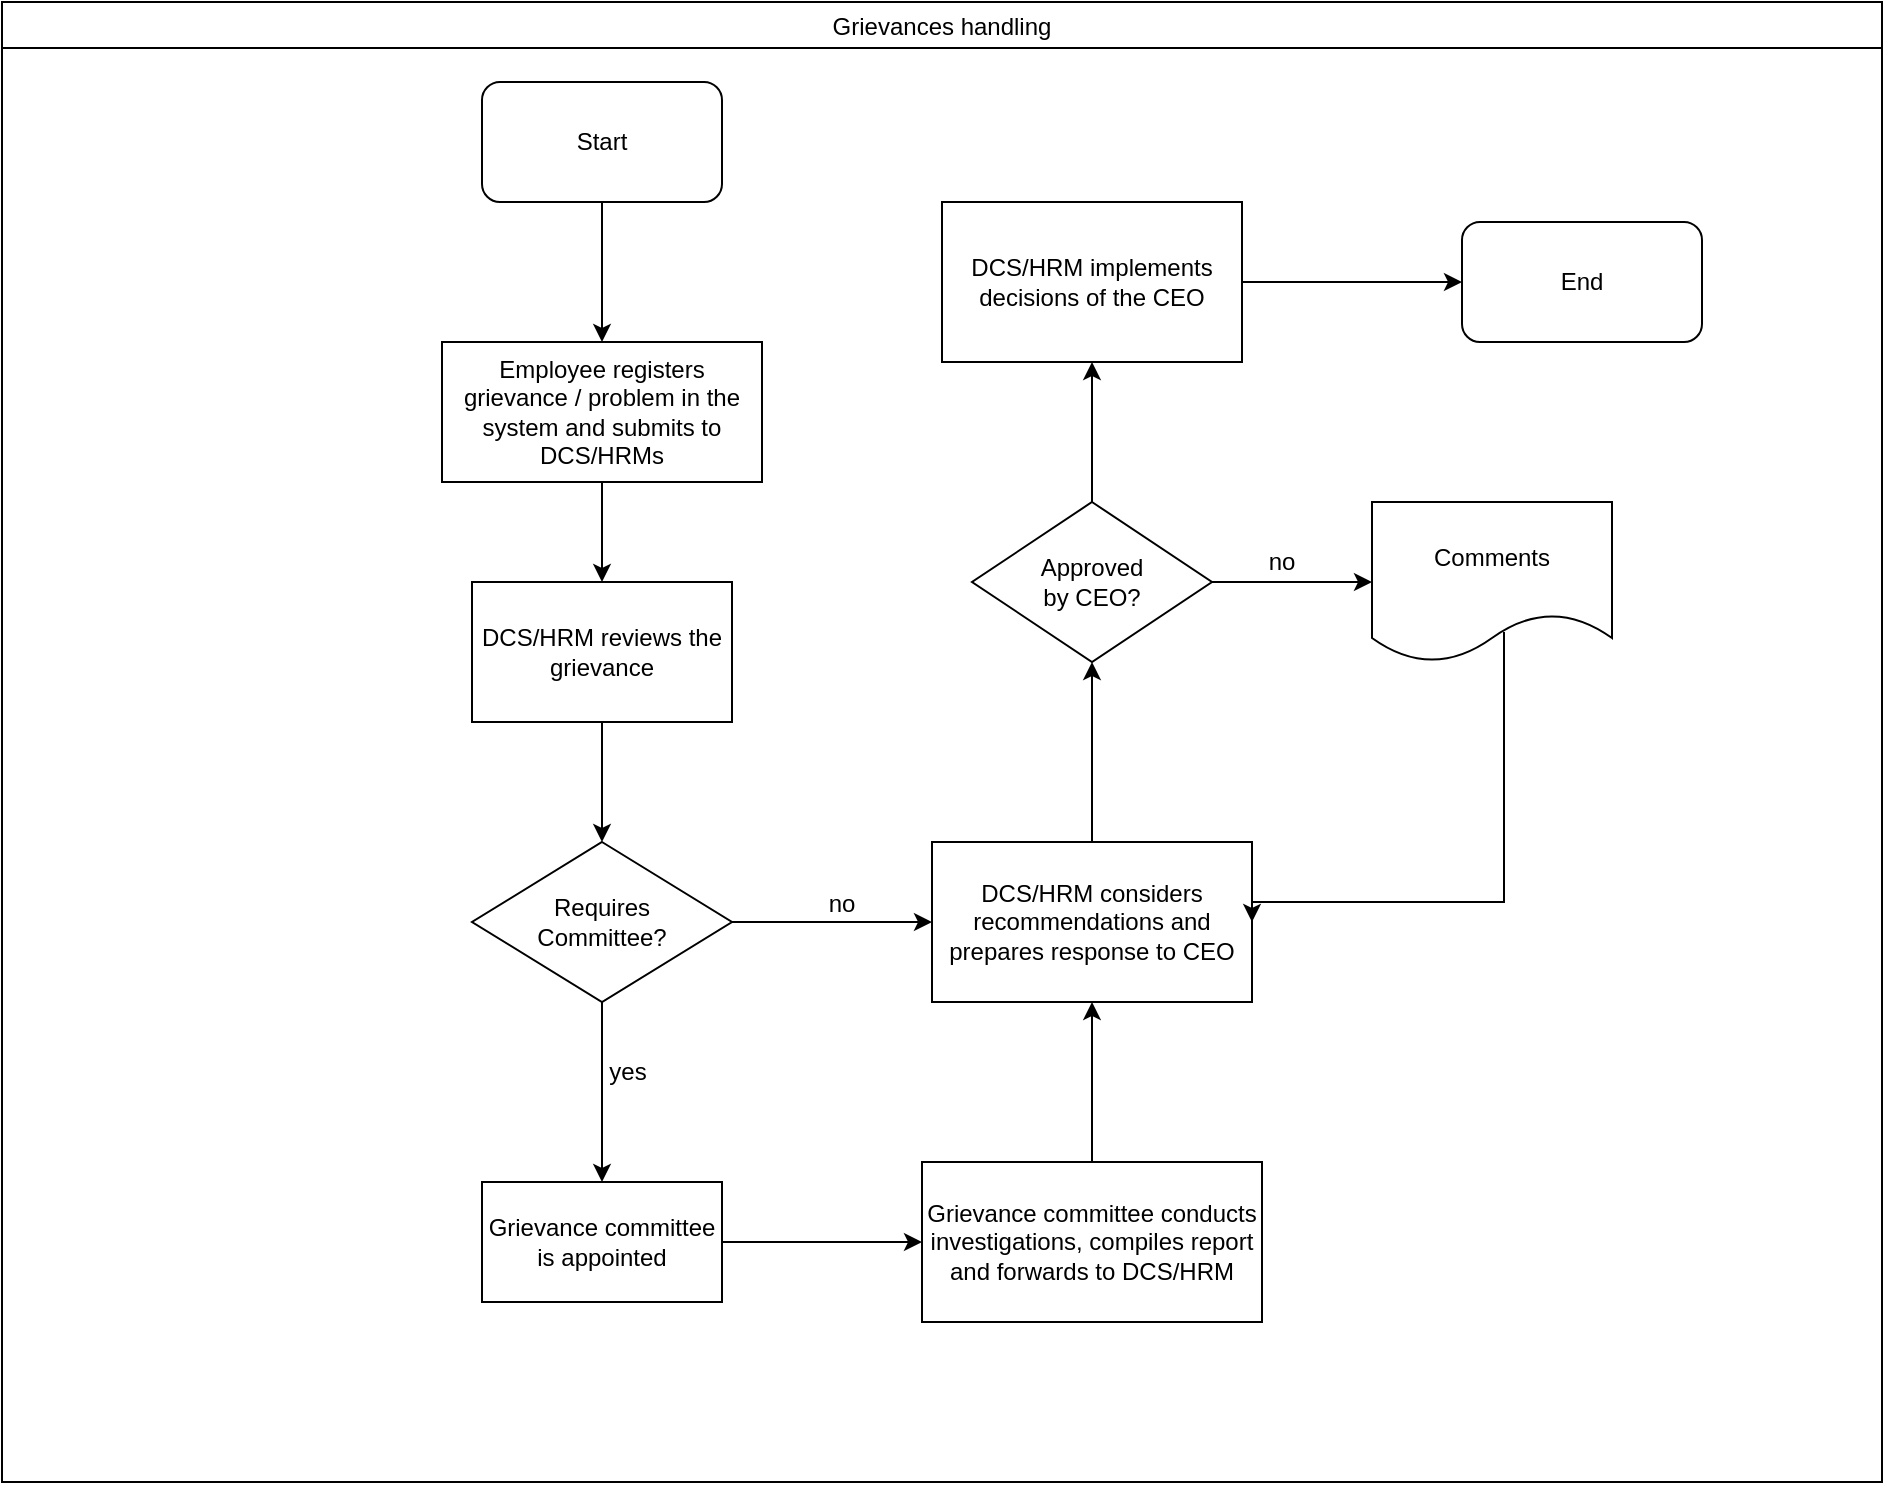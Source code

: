 <mxfile version="14.9.3" type="github">
  <diagram id="RBxbnGtT7s4qhol64Fa-" name="Page-1">
    <mxGraphModel dx="1038" dy="508" grid="1" gridSize="10" guides="1" tooltips="1" connect="1" arrows="1" fold="1" page="1" pageScale="1" pageWidth="1169" pageHeight="827" math="0" shadow="0">
      <root>
        <mxCell id="0" />
        <mxCell id="1" parent="0" />
        <mxCell id="Du5uzGh4PVikDXq3MupA-1" value="Grievances handling" style="swimlane;fontStyle=0" vertex="1" parent="1">
          <mxGeometry x="10" y="10" width="940" height="740" as="geometry" />
        </mxCell>
        <mxCell id="Du5uzGh4PVikDXq3MupA-2" value="Start" style="rounded=1;whiteSpace=wrap;html=1;" vertex="1" parent="Du5uzGh4PVikDXq3MupA-1">
          <mxGeometry x="240" y="40" width="120" height="60" as="geometry" />
        </mxCell>
        <mxCell id="Du5uzGh4PVikDXq3MupA-7" value="" style="edgeStyle=orthogonalEdgeStyle;rounded=0;orthogonalLoop=1;jettySize=auto;html=1;" edge="1" parent="Du5uzGh4PVikDXq3MupA-1" source="Du5uzGh4PVikDXq3MupA-5" target="Du5uzGh4PVikDXq3MupA-6">
          <mxGeometry relative="1" as="geometry" />
        </mxCell>
        <mxCell id="Du5uzGh4PVikDXq3MupA-5" value="&lt;span lang=&quot;EN-GB&quot;&gt;Employee registers grievance / problem in the system and submits to DCS/HRMs&lt;/span&gt;" style="rounded=0;whiteSpace=wrap;html=1;" vertex="1" parent="Du5uzGh4PVikDXq3MupA-1">
          <mxGeometry x="220" y="170" width="160" height="70" as="geometry" />
        </mxCell>
        <mxCell id="Du5uzGh4PVikDXq3MupA-4" value="" style="edgeStyle=orthogonalEdgeStyle;rounded=0;orthogonalLoop=1;jettySize=auto;html=1;" edge="1" parent="Du5uzGh4PVikDXq3MupA-1" source="Du5uzGh4PVikDXq3MupA-2" target="Du5uzGh4PVikDXq3MupA-5">
          <mxGeometry relative="1" as="geometry">
            <mxPoint x="300" y="180" as="targetPoint" />
          </mxGeometry>
        </mxCell>
        <mxCell id="Du5uzGh4PVikDXq3MupA-9" value="" style="edgeStyle=orthogonalEdgeStyle;rounded=0;orthogonalLoop=1;jettySize=auto;html=1;" edge="1" parent="Du5uzGh4PVikDXq3MupA-1" source="Du5uzGh4PVikDXq3MupA-6" target="Du5uzGh4PVikDXq3MupA-8">
          <mxGeometry relative="1" as="geometry" />
        </mxCell>
        <mxCell id="Du5uzGh4PVikDXq3MupA-6" value="&lt;span lang=&quot;EN-GB&quot;&gt;DCS/HRM reviews the grievance &lt;br&gt;&lt;/span&gt;" style="whiteSpace=wrap;html=1;rounded=0;" vertex="1" parent="Du5uzGh4PVikDXq3MupA-1">
          <mxGeometry x="235" y="290" width="130" height="70" as="geometry" />
        </mxCell>
        <mxCell id="Du5uzGh4PVikDXq3MupA-11" value="" style="edgeStyle=orthogonalEdgeStyle;rounded=0;orthogonalLoop=1;jettySize=auto;html=1;" edge="1" parent="Du5uzGh4PVikDXq3MupA-1" source="Du5uzGh4PVikDXq3MupA-8" target="Du5uzGh4PVikDXq3MupA-10">
          <mxGeometry relative="1" as="geometry" />
        </mxCell>
        <mxCell id="Du5uzGh4PVikDXq3MupA-31" value="" style="edgeStyle=orthogonalEdgeStyle;rounded=0;orthogonalLoop=1;jettySize=auto;html=1;" edge="1" parent="Du5uzGh4PVikDXq3MupA-1" source="Du5uzGh4PVikDXq3MupA-8" target="Du5uzGh4PVikDXq3MupA-16">
          <mxGeometry relative="1" as="geometry" />
        </mxCell>
        <mxCell id="Du5uzGh4PVikDXq3MupA-8" value="&lt;div&gt;Requires&lt;/div&gt;&lt;div&gt;Committee?&lt;br&gt;&lt;/div&gt;" style="rhombus;whiteSpace=wrap;html=1;rounded=0;" vertex="1" parent="Du5uzGh4PVikDXq3MupA-1">
          <mxGeometry x="235" y="420" width="130" height="80" as="geometry" />
        </mxCell>
        <mxCell id="Du5uzGh4PVikDXq3MupA-15" value="" style="edgeStyle=orthogonalEdgeStyle;rounded=0;orthogonalLoop=1;jettySize=auto;html=1;" edge="1" parent="Du5uzGh4PVikDXq3MupA-1" source="Du5uzGh4PVikDXq3MupA-10" target="Du5uzGh4PVikDXq3MupA-14">
          <mxGeometry relative="1" as="geometry" />
        </mxCell>
        <mxCell id="Du5uzGh4PVikDXq3MupA-10" value="Grievance committee is appointed" style="whiteSpace=wrap;html=1;rounded=0;" vertex="1" parent="Du5uzGh4PVikDXq3MupA-1">
          <mxGeometry x="240" y="590" width="120" height="60" as="geometry" />
        </mxCell>
        <mxCell id="Du5uzGh4PVikDXq3MupA-12" value="yes" style="text;html=1;strokeColor=none;fillColor=none;align=center;verticalAlign=middle;whiteSpace=wrap;rounded=0;" vertex="1" parent="Du5uzGh4PVikDXq3MupA-1">
          <mxGeometry x="293" y="525" width="40" height="20" as="geometry" />
        </mxCell>
        <mxCell id="Du5uzGh4PVikDXq3MupA-17" value="" style="edgeStyle=orthogonalEdgeStyle;rounded=0;orthogonalLoop=1;jettySize=auto;html=1;" edge="1" parent="Du5uzGh4PVikDXq3MupA-1" source="Du5uzGh4PVikDXq3MupA-14" target="Du5uzGh4PVikDXq3MupA-16">
          <mxGeometry relative="1" as="geometry" />
        </mxCell>
        <mxCell id="Du5uzGh4PVikDXq3MupA-14" value="&lt;span lang=&quot;EN-GB&quot;&gt;Grievance committee conducts investigations, compiles report and forwards to DCS/HRM&lt;/span&gt;" style="rounded=0;whiteSpace=wrap;html=1;" vertex="1" parent="Du5uzGh4PVikDXq3MupA-1">
          <mxGeometry x="460" y="580" width="170" height="80" as="geometry" />
        </mxCell>
        <mxCell id="Du5uzGh4PVikDXq3MupA-19" value="" style="edgeStyle=orthogonalEdgeStyle;rounded=0;orthogonalLoop=1;jettySize=auto;html=1;" edge="1" parent="Du5uzGh4PVikDXq3MupA-1" source="Du5uzGh4PVikDXq3MupA-16" target="Du5uzGh4PVikDXq3MupA-18">
          <mxGeometry relative="1" as="geometry" />
        </mxCell>
        <mxCell id="Du5uzGh4PVikDXq3MupA-16" value="&lt;span lang=&quot;EN-GB&quot;&gt;DCS/HRM considers recommendations and prepares response to CEO&lt;/span&gt;" style="whiteSpace=wrap;html=1;rounded=0;" vertex="1" parent="Du5uzGh4PVikDXq3MupA-1">
          <mxGeometry x="465" y="420" width="160" height="80" as="geometry" />
        </mxCell>
        <mxCell id="Du5uzGh4PVikDXq3MupA-21" value="" style="edgeStyle=orthogonalEdgeStyle;rounded=0;orthogonalLoop=1;jettySize=auto;html=1;" edge="1" parent="Du5uzGh4PVikDXq3MupA-1" source="Du5uzGh4PVikDXq3MupA-18" target="Du5uzGh4PVikDXq3MupA-20">
          <mxGeometry relative="1" as="geometry" />
        </mxCell>
        <mxCell id="Du5uzGh4PVikDXq3MupA-26" value="" style="edgeStyle=orthogonalEdgeStyle;rounded=0;orthogonalLoop=1;jettySize=auto;html=1;" edge="1" parent="Du5uzGh4PVikDXq3MupA-1" source="Du5uzGh4PVikDXq3MupA-18" target="Du5uzGh4PVikDXq3MupA-25">
          <mxGeometry relative="1" as="geometry" />
        </mxCell>
        <mxCell id="Du5uzGh4PVikDXq3MupA-18" value="&lt;div&gt;Approved &lt;br&gt;&lt;/div&gt;&lt;div&gt;by CEO?&lt;/div&gt;" style="rhombus;whiteSpace=wrap;html=1;rounded=0;" vertex="1" parent="Du5uzGh4PVikDXq3MupA-1">
          <mxGeometry x="485" y="250" width="120" height="80" as="geometry" />
        </mxCell>
        <mxCell id="Du5uzGh4PVikDXq3MupA-23" value="" style="edgeStyle=orthogonalEdgeStyle;rounded=0;orthogonalLoop=1;jettySize=auto;html=1;entryX=1;entryY=0.5;entryDx=0;entryDy=0;exitX=0.55;exitY=0.813;exitDx=0;exitDy=0;exitPerimeter=0;" edge="1" parent="Du5uzGh4PVikDXq3MupA-1" source="Du5uzGh4PVikDXq3MupA-20" target="Du5uzGh4PVikDXq3MupA-16">
          <mxGeometry relative="1" as="geometry">
            <mxPoint x="745" y="420" as="targetPoint" />
            <Array as="points">
              <mxPoint x="751" y="450" />
            </Array>
          </mxGeometry>
        </mxCell>
        <mxCell id="Du5uzGh4PVikDXq3MupA-20" value="Comments" style="shape=document;whiteSpace=wrap;html=1;boundedLbl=1;rounded=0;" vertex="1" parent="Du5uzGh4PVikDXq3MupA-1">
          <mxGeometry x="685" y="250" width="120" height="80" as="geometry" />
        </mxCell>
        <mxCell id="Du5uzGh4PVikDXq3MupA-24" value="no" style="text;html=1;strokeColor=none;fillColor=none;align=center;verticalAlign=middle;whiteSpace=wrap;rounded=0;" vertex="1" parent="Du5uzGh4PVikDXq3MupA-1">
          <mxGeometry x="620" y="270" width="40" height="20" as="geometry" />
        </mxCell>
        <mxCell id="Du5uzGh4PVikDXq3MupA-25" value="&lt;span lang=&quot;EN-GB&quot;&gt;DCS/HRM implements decisions of the CEO &lt;/span&gt;" style="whiteSpace=wrap;html=1;rounded=0;" vertex="1" parent="Du5uzGh4PVikDXq3MupA-1">
          <mxGeometry x="470" y="100" width="150" height="80" as="geometry" />
        </mxCell>
        <mxCell id="Du5uzGh4PVikDXq3MupA-29" value="End" style="rounded=1;whiteSpace=wrap;html=1;" vertex="1" parent="Du5uzGh4PVikDXq3MupA-1">
          <mxGeometry x="730" y="110" width="120" height="60" as="geometry" />
        </mxCell>
        <mxCell id="Du5uzGh4PVikDXq3MupA-28" value="" style="edgeStyle=orthogonalEdgeStyle;rounded=0;orthogonalLoop=1;jettySize=auto;html=1;entryX=0;entryY=0.5;entryDx=0;entryDy=0;" edge="1" parent="Du5uzGh4PVikDXq3MupA-1" source="Du5uzGh4PVikDXq3MupA-25" target="Du5uzGh4PVikDXq3MupA-29">
          <mxGeometry relative="1" as="geometry">
            <mxPoint x="715" y="140" as="targetPoint" />
          </mxGeometry>
        </mxCell>
        <mxCell id="Du5uzGh4PVikDXq3MupA-32" value="no" style="text;html=1;strokeColor=none;fillColor=none;align=center;verticalAlign=middle;whiteSpace=wrap;rounded=0;" vertex="1" parent="1">
          <mxGeometry x="410" y="451" width="40" height="20" as="geometry" />
        </mxCell>
      </root>
    </mxGraphModel>
  </diagram>
</mxfile>
